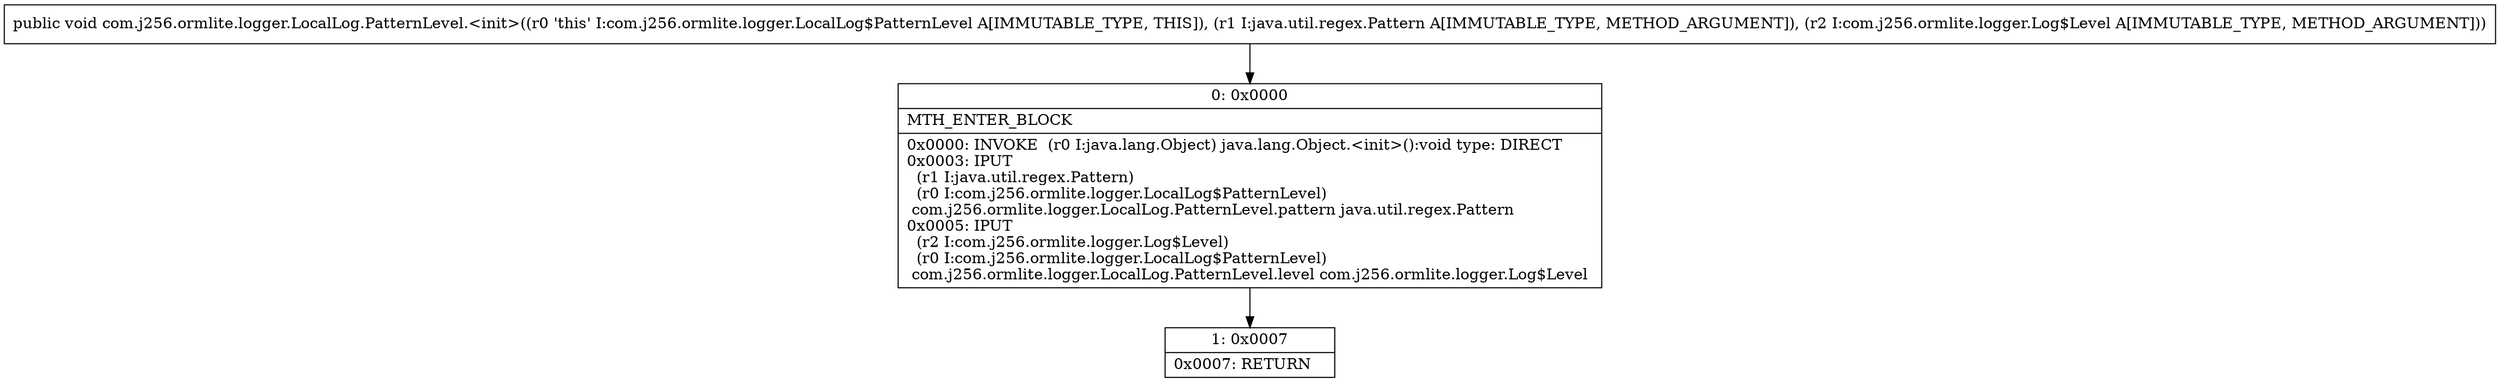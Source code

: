 digraph "CFG forcom.j256.ormlite.logger.LocalLog.PatternLevel.\<init\>(Ljava\/util\/regex\/Pattern;Lcom\/j256\/ormlite\/logger\/Log$Level;)V" {
Node_0 [shape=record,label="{0\:\ 0x0000|MTH_ENTER_BLOCK\l|0x0000: INVOKE  (r0 I:java.lang.Object) java.lang.Object.\<init\>():void type: DIRECT \l0x0003: IPUT  \l  (r1 I:java.util.regex.Pattern)\l  (r0 I:com.j256.ormlite.logger.LocalLog$PatternLevel)\l com.j256.ormlite.logger.LocalLog.PatternLevel.pattern java.util.regex.Pattern \l0x0005: IPUT  \l  (r2 I:com.j256.ormlite.logger.Log$Level)\l  (r0 I:com.j256.ormlite.logger.LocalLog$PatternLevel)\l com.j256.ormlite.logger.LocalLog.PatternLevel.level com.j256.ormlite.logger.Log$Level \l}"];
Node_1 [shape=record,label="{1\:\ 0x0007|0x0007: RETURN   \l}"];
MethodNode[shape=record,label="{public void com.j256.ormlite.logger.LocalLog.PatternLevel.\<init\>((r0 'this' I:com.j256.ormlite.logger.LocalLog$PatternLevel A[IMMUTABLE_TYPE, THIS]), (r1 I:java.util.regex.Pattern A[IMMUTABLE_TYPE, METHOD_ARGUMENT]), (r2 I:com.j256.ormlite.logger.Log$Level A[IMMUTABLE_TYPE, METHOD_ARGUMENT])) }"];
MethodNode -> Node_0;
Node_0 -> Node_1;
}

